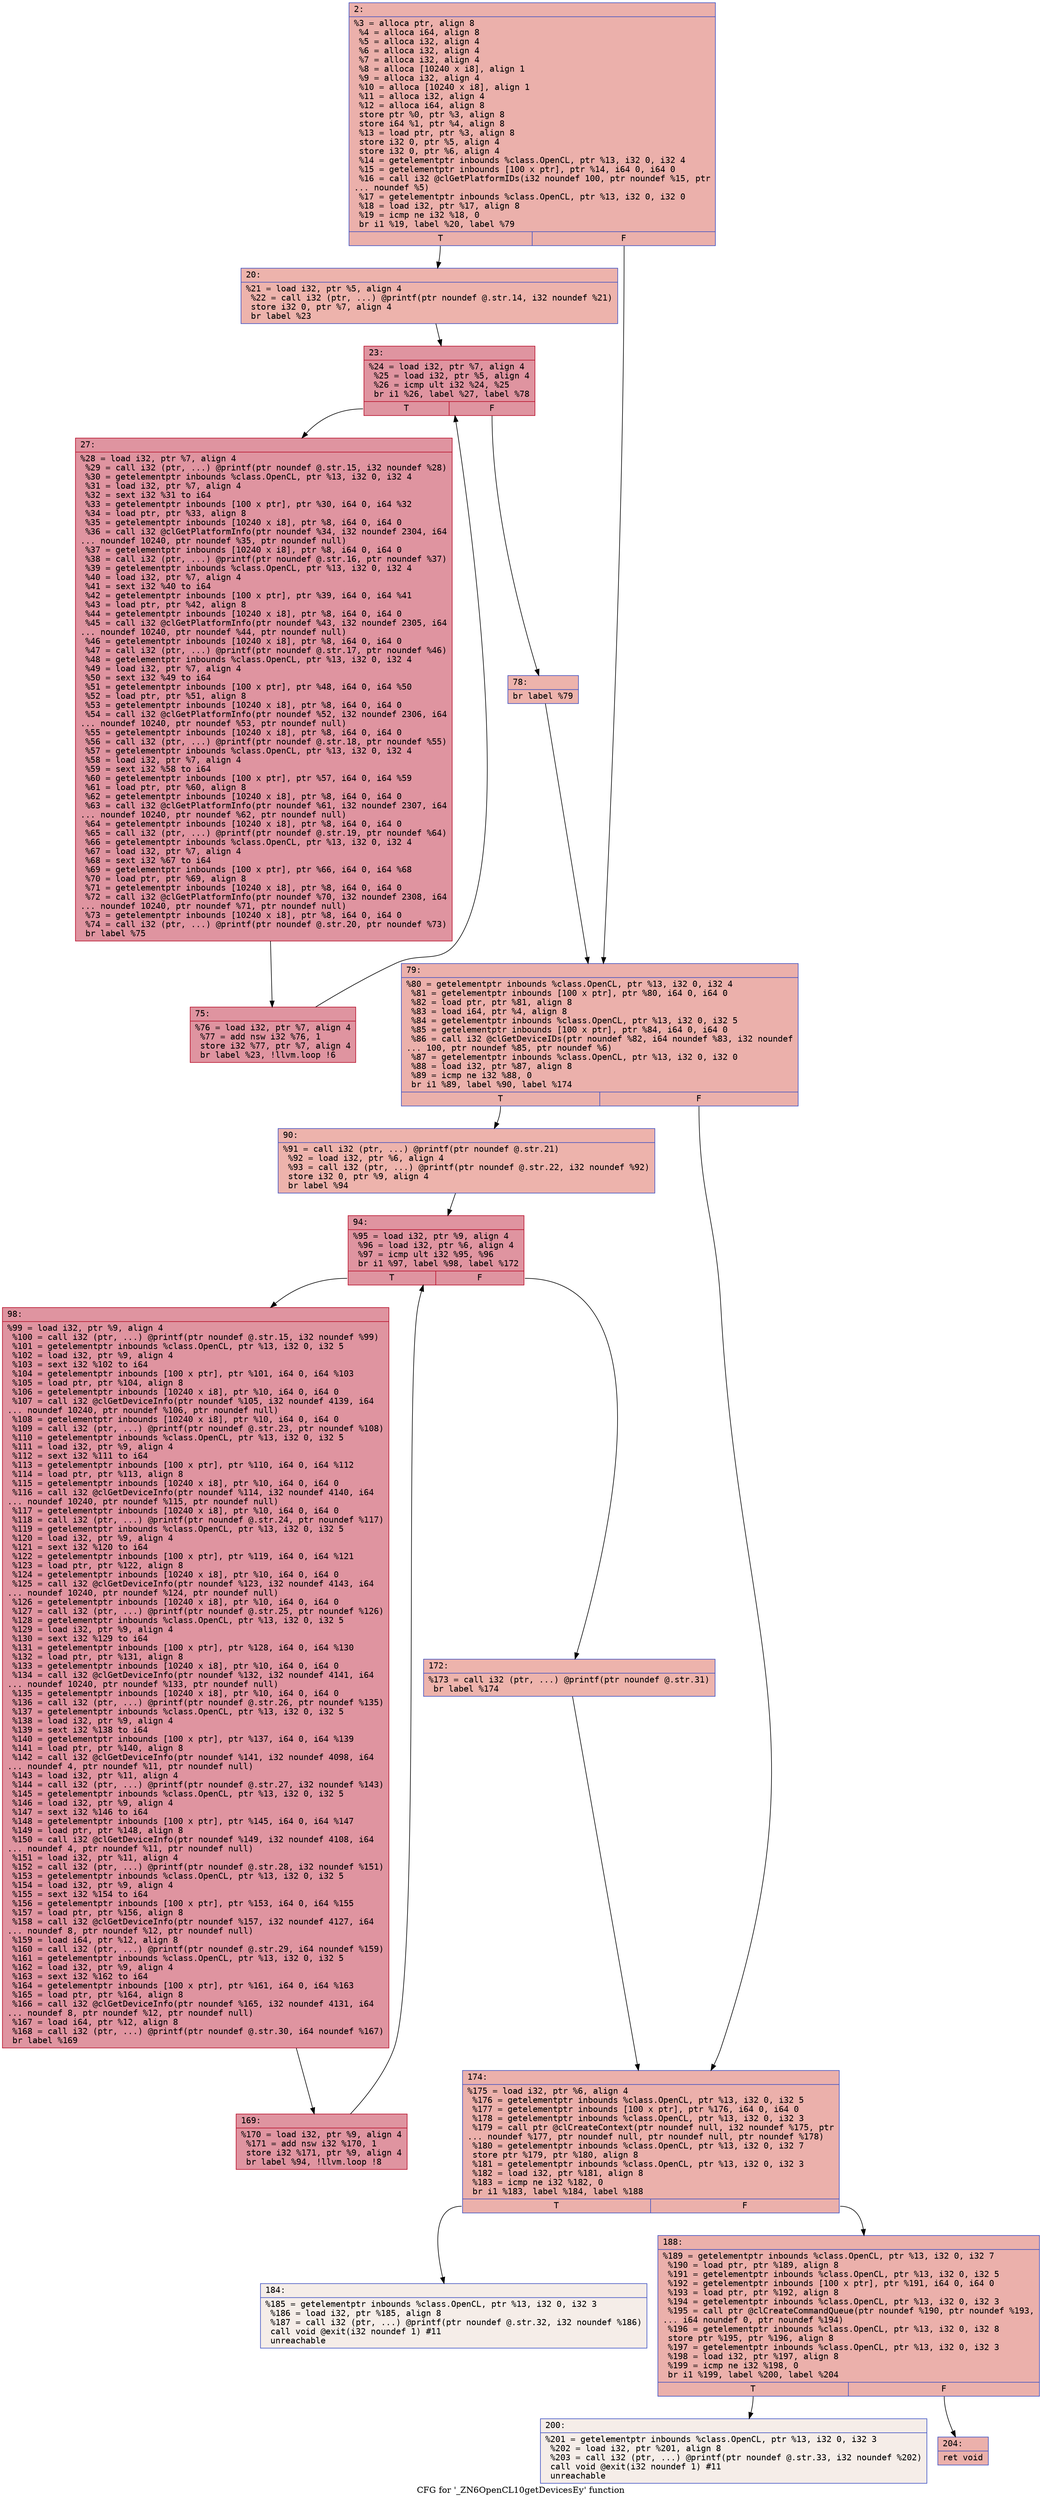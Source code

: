 digraph "CFG for '_ZN6OpenCL10getDevicesEy' function" {
	label="CFG for '_ZN6OpenCL10getDevicesEy' function";

	Node0x6000013819a0 [shape=record,color="#3d50c3ff", style=filled, fillcolor="#d24b4070" fontname="Courier",label="{2:\l|  %3 = alloca ptr, align 8\l  %4 = alloca i64, align 8\l  %5 = alloca i32, align 4\l  %6 = alloca i32, align 4\l  %7 = alloca i32, align 4\l  %8 = alloca [10240 x i8], align 1\l  %9 = alloca i32, align 4\l  %10 = alloca [10240 x i8], align 1\l  %11 = alloca i32, align 4\l  %12 = alloca i64, align 8\l  store ptr %0, ptr %3, align 8\l  store i64 %1, ptr %4, align 8\l  %13 = load ptr, ptr %3, align 8\l  store i32 0, ptr %5, align 4\l  store i32 0, ptr %6, align 4\l  %14 = getelementptr inbounds %class.OpenCL, ptr %13, i32 0, i32 4\l  %15 = getelementptr inbounds [100 x ptr], ptr %14, i64 0, i64 0\l  %16 = call i32 @clGetPlatformIDs(i32 noundef 100, ptr noundef %15, ptr\l... noundef %5)\l  %17 = getelementptr inbounds %class.OpenCL, ptr %13, i32 0, i32 0\l  %18 = load i32, ptr %17, align 8\l  %19 = icmp ne i32 %18, 0\l  br i1 %19, label %20, label %79\l|{<s0>T|<s1>F}}"];
	Node0x6000013819a0:s0 -> Node0x6000013819f0[tooltip="2 -> 20\nProbability 62.50%" ];
	Node0x6000013819a0:s1 -> Node0x600001381b80[tooltip="2 -> 79\nProbability 37.50%" ];
	Node0x6000013819f0 [shape=record,color="#3d50c3ff", style=filled, fillcolor="#d6524470" fontname="Courier",label="{20:\l|  %21 = load i32, ptr %5, align 4\l  %22 = call i32 (ptr, ...) @printf(ptr noundef @.str.14, i32 noundef %21)\l  store i32 0, ptr %7, align 4\l  br label %23\l}"];
	Node0x6000013819f0 -> Node0x600001381a40[tooltip="20 -> 23\nProbability 100.00%" ];
	Node0x600001381a40 [shape=record,color="#b70d28ff", style=filled, fillcolor="#b70d2870" fontname="Courier",label="{23:\l|  %24 = load i32, ptr %7, align 4\l  %25 = load i32, ptr %5, align 4\l  %26 = icmp ult i32 %24, %25\l  br i1 %26, label %27, label %78\l|{<s0>T|<s1>F}}"];
	Node0x600001381a40:s0 -> Node0x600001381a90[tooltip="23 -> 27\nProbability 96.88%" ];
	Node0x600001381a40:s1 -> Node0x600001381b30[tooltip="23 -> 78\nProbability 3.12%" ];
	Node0x600001381a90 [shape=record,color="#b70d28ff", style=filled, fillcolor="#b70d2870" fontname="Courier",label="{27:\l|  %28 = load i32, ptr %7, align 4\l  %29 = call i32 (ptr, ...) @printf(ptr noundef @.str.15, i32 noundef %28)\l  %30 = getelementptr inbounds %class.OpenCL, ptr %13, i32 0, i32 4\l  %31 = load i32, ptr %7, align 4\l  %32 = sext i32 %31 to i64\l  %33 = getelementptr inbounds [100 x ptr], ptr %30, i64 0, i64 %32\l  %34 = load ptr, ptr %33, align 8\l  %35 = getelementptr inbounds [10240 x i8], ptr %8, i64 0, i64 0\l  %36 = call i32 @clGetPlatformInfo(ptr noundef %34, i32 noundef 2304, i64\l... noundef 10240, ptr noundef %35, ptr noundef null)\l  %37 = getelementptr inbounds [10240 x i8], ptr %8, i64 0, i64 0\l  %38 = call i32 (ptr, ...) @printf(ptr noundef @.str.16, ptr noundef %37)\l  %39 = getelementptr inbounds %class.OpenCL, ptr %13, i32 0, i32 4\l  %40 = load i32, ptr %7, align 4\l  %41 = sext i32 %40 to i64\l  %42 = getelementptr inbounds [100 x ptr], ptr %39, i64 0, i64 %41\l  %43 = load ptr, ptr %42, align 8\l  %44 = getelementptr inbounds [10240 x i8], ptr %8, i64 0, i64 0\l  %45 = call i32 @clGetPlatformInfo(ptr noundef %43, i32 noundef 2305, i64\l... noundef 10240, ptr noundef %44, ptr noundef null)\l  %46 = getelementptr inbounds [10240 x i8], ptr %8, i64 0, i64 0\l  %47 = call i32 (ptr, ...) @printf(ptr noundef @.str.17, ptr noundef %46)\l  %48 = getelementptr inbounds %class.OpenCL, ptr %13, i32 0, i32 4\l  %49 = load i32, ptr %7, align 4\l  %50 = sext i32 %49 to i64\l  %51 = getelementptr inbounds [100 x ptr], ptr %48, i64 0, i64 %50\l  %52 = load ptr, ptr %51, align 8\l  %53 = getelementptr inbounds [10240 x i8], ptr %8, i64 0, i64 0\l  %54 = call i32 @clGetPlatformInfo(ptr noundef %52, i32 noundef 2306, i64\l... noundef 10240, ptr noundef %53, ptr noundef null)\l  %55 = getelementptr inbounds [10240 x i8], ptr %8, i64 0, i64 0\l  %56 = call i32 (ptr, ...) @printf(ptr noundef @.str.18, ptr noundef %55)\l  %57 = getelementptr inbounds %class.OpenCL, ptr %13, i32 0, i32 4\l  %58 = load i32, ptr %7, align 4\l  %59 = sext i32 %58 to i64\l  %60 = getelementptr inbounds [100 x ptr], ptr %57, i64 0, i64 %59\l  %61 = load ptr, ptr %60, align 8\l  %62 = getelementptr inbounds [10240 x i8], ptr %8, i64 0, i64 0\l  %63 = call i32 @clGetPlatformInfo(ptr noundef %61, i32 noundef 2307, i64\l... noundef 10240, ptr noundef %62, ptr noundef null)\l  %64 = getelementptr inbounds [10240 x i8], ptr %8, i64 0, i64 0\l  %65 = call i32 (ptr, ...) @printf(ptr noundef @.str.19, ptr noundef %64)\l  %66 = getelementptr inbounds %class.OpenCL, ptr %13, i32 0, i32 4\l  %67 = load i32, ptr %7, align 4\l  %68 = sext i32 %67 to i64\l  %69 = getelementptr inbounds [100 x ptr], ptr %66, i64 0, i64 %68\l  %70 = load ptr, ptr %69, align 8\l  %71 = getelementptr inbounds [10240 x i8], ptr %8, i64 0, i64 0\l  %72 = call i32 @clGetPlatformInfo(ptr noundef %70, i32 noundef 2308, i64\l... noundef 10240, ptr noundef %71, ptr noundef null)\l  %73 = getelementptr inbounds [10240 x i8], ptr %8, i64 0, i64 0\l  %74 = call i32 (ptr, ...) @printf(ptr noundef @.str.20, ptr noundef %73)\l  br label %75\l}"];
	Node0x600001381a90 -> Node0x600001381ae0[tooltip="27 -> 75\nProbability 100.00%" ];
	Node0x600001381ae0 [shape=record,color="#b70d28ff", style=filled, fillcolor="#b70d2870" fontname="Courier",label="{75:\l|  %76 = load i32, ptr %7, align 4\l  %77 = add nsw i32 %76, 1\l  store i32 %77, ptr %7, align 4\l  br label %23, !llvm.loop !6\l}"];
	Node0x600001381ae0 -> Node0x600001381a40[tooltip="75 -> 23\nProbability 100.00%" ];
	Node0x600001381b30 [shape=record,color="#3d50c3ff", style=filled, fillcolor="#d6524470" fontname="Courier",label="{78:\l|  br label %79\l}"];
	Node0x600001381b30 -> Node0x600001381b80[tooltip="78 -> 79\nProbability 100.00%" ];
	Node0x600001381b80 [shape=record,color="#3d50c3ff", style=filled, fillcolor="#d24b4070" fontname="Courier",label="{79:\l|  %80 = getelementptr inbounds %class.OpenCL, ptr %13, i32 0, i32 4\l  %81 = getelementptr inbounds [100 x ptr], ptr %80, i64 0, i64 0\l  %82 = load ptr, ptr %81, align 8\l  %83 = load i64, ptr %4, align 8\l  %84 = getelementptr inbounds %class.OpenCL, ptr %13, i32 0, i32 5\l  %85 = getelementptr inbounds [100 x ptr], ptr %84, i64 0, i64 0\l  %86 = call i32 @clGetDeviceIDs(ptr noundef %82, i64 noundef %83, i32 noundef\l... 100, ptr noundef %85, ptr noundef %6)\l  %87 = getelementptr inbounds %class.OpenCL, ptr %13, i32 0, i32 0\l  %88 = load i32, ptr %87, align 8\l  %89 = icmp ne i32 %88, 0\l  br i1 %89, label %90, label %174\l|{<s0>T|<s1>F}}"];
	Node0x600001381b80:s0 -> Node0x600001381bd0[tooltip="79 -> 90\nProbability 62.50%" ];
	Node0x600001381b80:s1 -> Node0x600001381d60[tooltip="79 -> 174\nProbability 37.50%" ];
	Node0x600001381bd0 [shape=record,color="#3d50c3ff", style=filled, fillcolor="#d6524470" fontname="Courier",label="{90:\l|  %91 = call i32 (ptr, ...) @printf(ptr noundef @.str.21)\l  %92 = load i32, ptr %6, align 4\l  %93 = call i32 (ptr, ...) @printf(ptr noundef @.str.22, i32 noundef %92)\l  store i32 0, ptr %9, align 4\l  br label %94\l}"];
	Node0x600001381bd0 -> Node0x600001381c20[tooltip="90 -> 94\nProbability 100.00%" ];
	Node0x600001381c20 [shape=record,color="#b70d28ff", style=filled, fillcolor="#b70d2870" fontname="Courier",label="{94:\l|  %95 = load i32, ptr %9, align 4\l  %96 = load i32, ptr %6, align 4\l  %97 = icmp ult i32 %95, %96\l  br i1 %97, label %98, label %172\l|{<s0>T|<s1>F}}"];
	Node0x600001381c20:s0 -> Node0x600001381c70[tooltip="94 -> 98\nProbability 96.88%" ];
	Node0x600001381c20:s1 -> Node0x600001381d10[tooltip="94 -> 172\nProbability 3.12%" ];
	Node0x600001381c70 [shape=record,color="#b70d28ff", style=filled, fillcolor="#b70d2870" fontname="Courier",label="{98:\l|  %99 = load i32, ptr %9, align 4\l  %100 = call i32 (ptr, ...) @printf(ptr noundef @.str.15, i32 noundef %99)\l  %101 = getelementptr inbounds %class.OpenCL, ptr %13, i32 0, i32 5\l  %102 = load i32, ptr %9, align 4\l  %103 = sext i32 %102 to i64\l  %104 = getelementptr inbounds [100 x ptr], ptr %101, i64 0, i64 %103\l  %105 = load ptr, ptr %104, align 8\l  %106 = getelementptr inbounds [10240 x i8], ptr %10, i64 0, i64 0\l  %107 = call i32 @clGetDeviceInfo(ptr noundef %105, i32 noundef 4139, i64\l... noundef 10240, ptr noundef %106, ptr noundef null)\l  %108 = getelementptr inbounds [10240 x i8], ptr %10, i64 0, i64 0\l  %109 = call i32 (ptr, ...) @printf(ptr noundef @.str.23, ptr noundef %108)\l  %110 = getelementptr inbounds %class.OpenCL, ptr %13, i32 0, i32 5\l  %111 = load i32, ptr %9, align 4\l  %112 = sext i32 %111 to i64\l  %113 = getelementptr inbounds [100 x ptr], ptr %110, i64 0, i64 %112\l  %114 = load ptr, ptr %113, align 8\l  %115 = getelementptr inbounds [10240 x i8], ptr %10, i64 0, i64 0\l  %116 = call i32 @clGetDeviceInfo(ptr noundef %114, i32 noundef 4140, i64\l... noundef 10240, ptr noundef %115, ptr noundef null)\l  %117 = getelementptr inbounds [10240 x i8], ptr %10, i64 0, i64 0\l  %118 = call i32 (ptr, ...) @printf(ptr noundef @.str.24, ptr noundef %117)\l  %119 = getelementptr inbounds %class.OpenCL, ptr %13, i32 0, i32 5\l  %120 = load i32, ptr %9, align 4\l  %121 = sext i32 %120 to i64\l  %122 = getelementptr inbounds [100 x ptr], ptr %119, i64 0, i64 %121\l  %123 = load ptr, ptr %122, align 8\l  %124 = getelementptr inbounds [10240 x i8], ptr %10, i64 0, i64 0\l  %125 = call i32 @clGetDeviceInfo(ptr noundef %123, i32 noundef 4143, i64\l... noundef 10240, ptr noundef %124, ptr noundef null)\l  %126 = getelementptr inbounds [10240 x i8], ptr %10, i64 0, i64 0\l  %127 = call i32 (ptr, ...) @printf(ptr noundef @.str.25, ptr noundef %126)\l  %128 = getelementptr inbounds %class.OpenCL, ptr %13, i32 0, i32 5\l  %129 = load i32, ptr %9, align 4\l  %130 = sext i32 %129 to i64\l  %131 = getelementptr inbounds [100 x ptr], ptr %128, i64 0, i64 %130\l  %132 = load ptr, ptr %131, align 8\l  %133 = getelementptr inbounds [10240 x i8], ptr %10, i64 0, i64 0\l  %134 = call i32 @clGetDeviceInfo(ptr noundef %132, i32 noundef 4141, i64\l... noundef 10240, ptr noundef %133, ptr noundef null)\l  %135 = getelementptr inbounds [10240 x i8], ptr %10, i64 0, i64 0\l  %136 = call i32 (ptr, ...) @printf(ptr noundef @.str.26, ptr noundef %135)\l  %137 = getelementptr inbounds %class.OpenCL, ptr %13, i32 0, i32 5\l  %138 = load i32, ptr %9, align 4\l  %139 = sext i32 %138 to i64\l  %140 = getelementptr inbounds [100 x ptr], ptr %137, i64 0, i64 %139\l  %141 = load ptr, ptr %140, align 8\l  %142 = call i32 @clGetDeviceInfo(ptr noundef %141, i32 noundef 4098, i64\l... noundef 4, ptr noundef %11, ptr noundef null)\l  %143 = load i32, ptr %11, align 4\l  %144 = call i32 (ptr, ...) @printf(ptr noundef @.str.27, i32 noundef %143)\l  %145 = getelementptr inbounds %class.OpenCL, ptr %13, i32 0, i32 5\l  %146 = load i32, ptr %9, align 4\l  %147 = sext i32 %146 to i64\l  %148 = getelementptr inbounds [100 x ptr], ptr %145, i64 0, i64 %147\l  %149 = load ptr, ptr %148, align 8\l  %150 = call i32 @clGetDeviceInfo(ptr noundef %149, i32 noundef 4108, i64\l... noundef 4, ptr noundef %11, ptr noundef null)\l  %151 = load i32, ptr %11, align 4\l  %152 = call i32 (ptr, ...) @printf(ptr noundef @.str.28, i32 noundef %151)\l  %153 = getelementptr inbounds %class.OpenCL, ptr %13, i32 0, i32 5\l  %154 = load i32, ptr %9, align 4\l  %155 = sext i32 %154 to i64\l  %156 = getelementptr inbounds [100 x ptr], ptr %153, i64 0, i64 %155\l  %157 = load ptr, ptr %156, align 8\l  %158 = call i32 @clGetDeviceInfo(ptr noundef %157, i32 noundef 4127, i64\l... noundef 8, ptr noundef %12, ptr noundef null)\l  %159 = load i64, ptr %12, align 8\l  %160 = call i32 (ptr, ...) @printf(ptr noundef @.str.29, i64 noundef %159)\l  %161 = getelementptr inbounds %class.OpenCL, ptr %13, i32 0, i32 5\l  %162 = load i32, ptr %9, align 4\l  %163 = sext i32 %162 to i64\l  %164 = getelementptr inbounds [100 x ptr], ptr %161, i64 0, i64 %163\l  %165 = load ptr, ptr %164, align 8\l  %166 = call i32 @clGetDeviceInfo(ptr noundef %165, i32 noundef 4131, i64\l... noundef 8, ptr noundef %12, ptr noundef null)\l  %167 = load i64, ptr %12, align 8\l  %168 = call i32 (ptr, ...) @printf(ptr noundef @.str.30, i64 noundef %167)\l  br label %169\l}"];
	Node0x600001381c70 -> Node0x600001381cc0[tooltip="98 -> 169\nProbability 100.00%" ];
	Node0x600001381cc0 [shape=record,color="#b70d28ff", style=filled, fillcolor="#b70d2870" fontname="Courier",label="{169:\l|  %170 = load i32, ptr %9, align 4\l  %171 = add nsw i32 %170, 1\l  store i32 %171, ptr %9, align 4\l  br label %94, !llvm.loop !8\l}"];
	Node0x600001381cc0 -> Node0x600001381c20[tooltip="169 -> 94\nProbability 100.00%" ];
	Node0x600001381d10 [shape=record,color="#3d50c3ff", style=filled, fillcolor="#d6524470" fontname="Courier",label="{172:\l|  %173 = call i32 (ptr, ...) @printf(ptr noundef @.str.31)\l  br label %174\l}"];
	Node0x600001381d10 -> Node0x600001381d60[tooltip="172 -> 174\nProbability 100.00%" ];
	Node0x600001381d60 [shape=record,color="#3d50c3ff", style=filled, fillcolor="#d24b4070" fontname="Courier",label="{174:\l|  %175 = load i32, ptr %6, align 4\l  %176 = getelementptr inbounds %class.OpenCL, ptr %13, i32 0, i32 5\l  %177 = getelementptr inbounds [100 x ptr], ptr %176, i64 0, i64 0\l  %178 = getelementptr inbounds %class.OpenCL, ptr %13, i32 0, i32 3\l  %179 = call ptr @clCreateContext(ptr noundef null, i32 noundef %175, ptr\l... noundef %177, ptr noundef null, ptr noundef null, ptr noundef %178)\l  %180 = getelementptr inbounds %class.OpenCL, ptr %13, i32 0, i32 7\l  store ptr %179, ptr %180, align 8\l  %181 = getelementptr inbounds %class.OpenCL, ptr %13, i32 0, i32 3\l  %182 = load i32, ptr %181, align 8\l  %183 = icmp ne i32 %182, 0\l  br i1 %183, label %184, label %188\l|{<s0>T|<s1>F}}"];
	Node0x600001381d60:s0 -> Node0x600001381db0[tooltip="174 -> 184\nProbability 0.00%" ];
	Node0x600001381d60:s1 -> Node0x600001381e00[tooltip="174 -> 188\nProbability 100.00%" ];
	Node0x600001381db0 [shape=record,color="#3d50c3ff", style=filled, fillcolor="#e8d6cc70" fontname="Courier",label="{184:\l|  %185 = getelementptr inbounds %class.OpenCL, ptr %13, i32 0, i32 3\l  %186 = load i32, ptr %185, align 8\l  %187 = call i32 (ptr, ...) @printf(ptr noundef @.str.32, i32 noundef %186)\l  call void @exit(i32 noundef 1) #11\l  unreachable\l}"];
	Node0x600001381e00 [shape=record,color="#3d50c3ff", style=filled, fillcolor="#d24b4070" fontname="Courier",label="{188:\l|  %189 = getelementptr inbounds %class.OpenCL, ptr %13, i32 0, i32 7\l  %190 = load ptr, ptr %189, align 8\l  %191 = getelementptr inbounds %class.OpenCL, ptr %13, i32 0, i32 5\l  %192 = getelementptr inbounds [100 x ptr], ptr %191, i64 0, i64 0\l  %193 = load ptr, ptr %192, align 8\l  %194 = getelementptr inbounds %class.OpenCL, ptr %13, i32 0, i32 3\l  %195 = call ptr @clCreateCommandQueue(ptr noundef %190, ptr noundef %193,\l... i64 noundef 0, ptr noundef %194)\l  %196 = getelementptr inbounds %class.OpenCL, ptr %13, i32 0, i32 8\l  store ptr %195, ptr %196, align 8\l  %197 = getelementptr inbounds %class.OpenCL, ptr %13, i32 0, i32 3\l  %198 = load i32, ptr %197, align 8\l  %199 = icmp ne i32 %198, 0\l  br i1 %199, label %200, label %204\l|{<s0>T|<s1>F}}"];
	Node0x600001381e00:s0 -> Node0x600001381e50[tooltip="188 -> 200\nProbability 0.00%" ];
	Node0x600001381e00:s1 -> Node0x600001381ea0[tooltip="188 -> 204\nProbability 100.00%" ];
	Node0x600001381e50 [shape=record,color="#3d50c3ff", style=filled, fillcolor="#e8d6cc70" fontname="Courier",label="{200:\l|  %201 = getelementptr inbounds %class.OpenCL, ptr %13, i32 0, i32 3\l  %202 = load i32, ptr %201, align 8\l  %203 = call i32 (ptr, ...) @printf(ptr noundef @.str.33, i32 noundef %202)\l  call void @exit(i32 noundef 1) #11\l  unreachable\l}"];
	Node0x600001381ea0 [shape=record,color="#3d50c3ff", style=filled, fillcolor="#d24b4070" fontname="Courier",label="{204:\l|  ret void\l}"];
}
